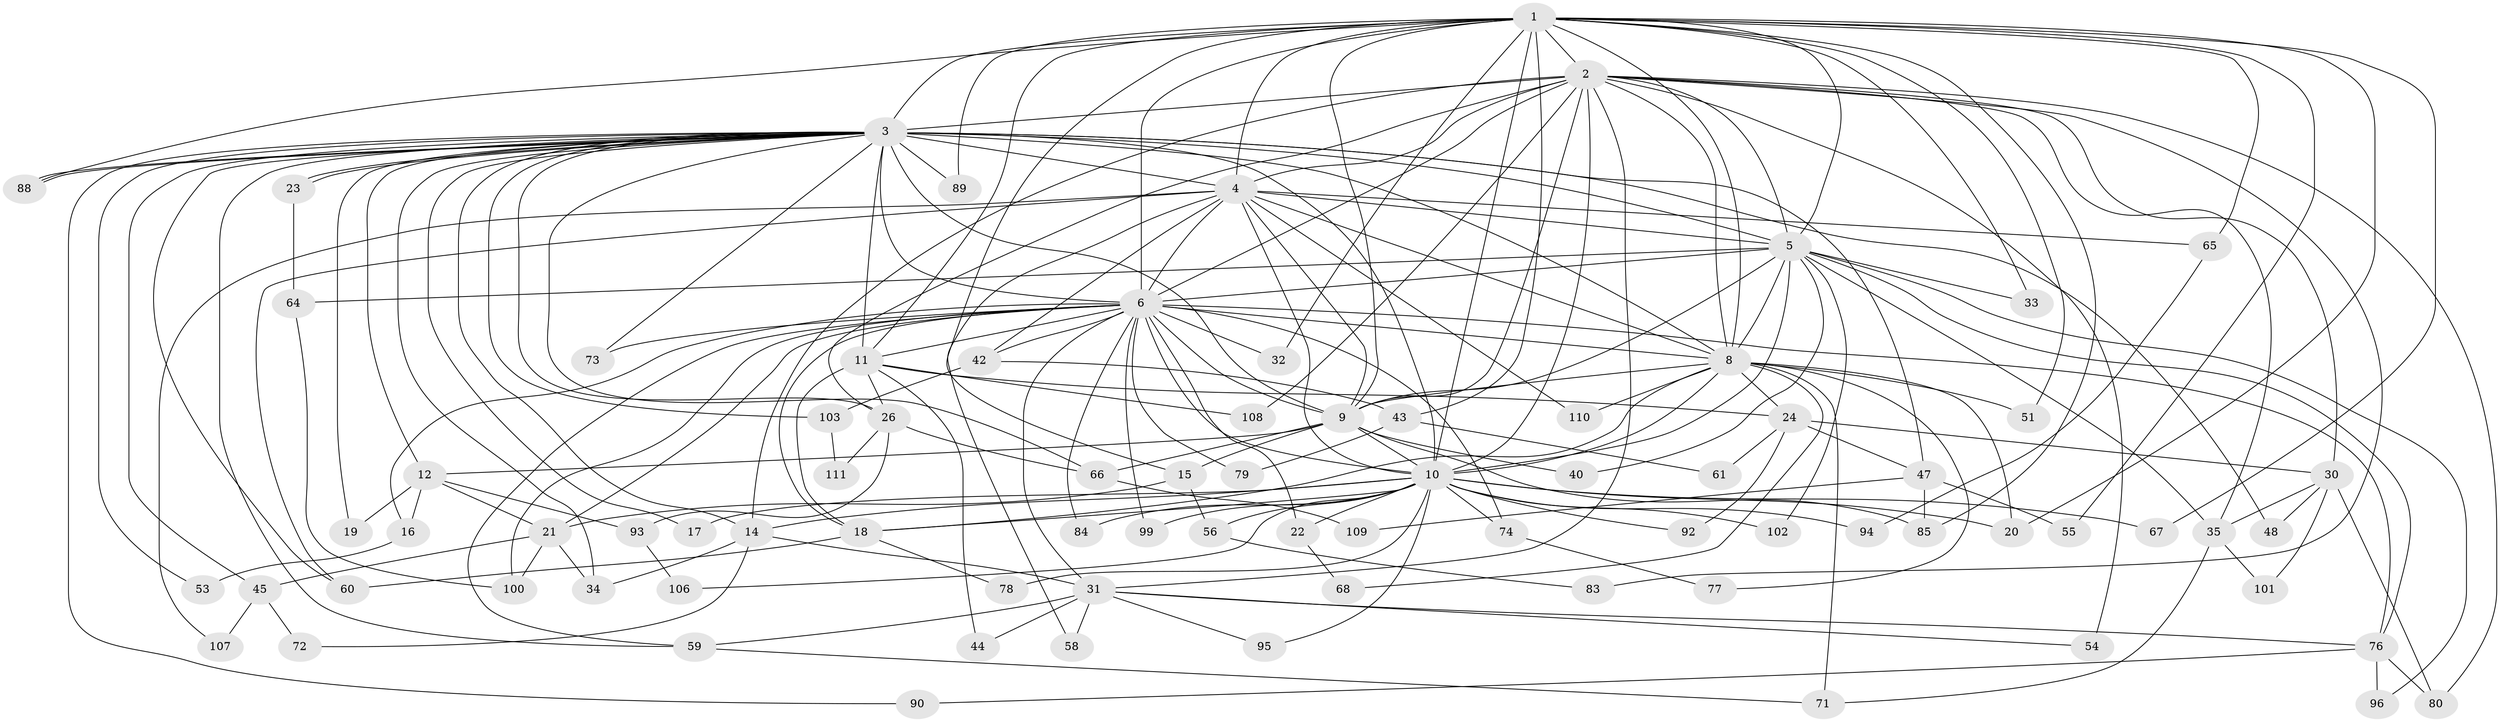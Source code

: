 // original degree distribution, {23: 0.009009009009009009, 19: 0.009009009009009009, 25: 0.009009009009009009, 15: 0.018018018018018018, 17: 0.009009009009009009, 28: 0.009009009009009009, 18: 0.009009009009009009, 16: 0.009009009009009009, 26: 0.009009009009009009, 8: 0.009009009009009009, 6: 0.06306306306306306, 3: 0.23423423423423423, 4: 0.10810810810810811, 2: 0.4774774774774775, 5: 0.018018018018018018}
// Generated by graph-tools (version 1.1) at 2025/41/03/06/25 10:41:41]
// undirected, 81 vertices, 199 edges
graph export_dot {
graph [start="1"]
  node [color=gray90,style=filled];
  1 [super="+98"];
  2 [super="+39"];
  3 [super="+7"];
  4 [super="+49"];
  5 [super="+41"];
  6 [super="+13"];
  8 [super="+27"];
  9 [super="+29"];
  10 [super="+57"];
  11 [super="+62"];
  12;
  14 [super="+28"];
  15 [super="+87"];
  16;
  17;
  18 [super="+46"];
  19;
  20 [super="+25"];
  21;
  22 [super="+38"];
  23;
  24;
  26 [super="+36"];
  30;
  31 [super="+52"];
  32 [super="+70"];
  33;
  34 [super="+37"];
  35 [super="+50"];
  40;
  42;
  43 [super="+105"];
  44;
  45;
  47 [super="+82"];
  48;
  51;
  53;
  54;
  55;
  56;
  58;
  59 [super="+63"];
  60 [super="+97"];
  61;
  64;
  65;
  66 [super="+69"];
  67;
  68;
  71 [super="+75"];
  72;
  73;
  74;
  76 [super="+81"];
  77;
  78;
  79;
  80 [super="+91"];
  83;
  84;
  85 [super="+86"];
  88;
  89;
  90;
  92;
  93;
  94;
  95;
  96;
  99;
  100 [super="+104"];
  101;
  102;
  103;
  106;
  107;
  108;
  109;
  110;
  111;
  1 -- 2;
  1 -- 3 [weight=2];
  1 -- 4;
  1 -- 5;
  1 -- 6;
  1 -- 8;
  1 -- 9;
  1 -- 10;
  1 -- 11;
  1 -- 15;
  1 -- 32;
  1 -- 33;
  1 -- 43 [weight=2];
  1 -- 51;
  1 -- 55;
  1 -- 65;
  1 -- 67;
  1 -- 85;
  1 -- 89;
  1 -- 88;
  1 -- 20;
  2 -- 3 [weight=2];
  2 -- 4;
  2 -- 5;
  2 -- 6;
  2 -- 8;
  2 -- 9 [weight=2];
  2 -- 10 [weight=2];
  2 -- 14;
  2 -- 26;
  2 -- 30;
  2 -- 31;
  2 -- 35;
  2 -- 54;
  2 -- 80;
  2 -- 108;
  2 -- 83;
  3 -- 4 [weight=2];
  3 -- 5 [weight=2];
  3 -- 6 [weight=3];
  3 -- 8 [weight=3];
  3 -- 9 [weight=2];
  3 -- 10 [weight=2];
  3 -- 12;
  3 -- 19;
  3 -- 23;
  3 -- 23;
  3 -- 45;
  3 -- 47 [weight=2];
  3 -- 48;
  3 -- 53;
  3 -- 66;
  3 -- 73;
  3 -- 88;
  3 -- 88;
  3 -- 89;
  3 -- 90;
  3 -- 11;
  3 -- 17;
  3 -- 103;
  3 -- 60;
  3 -- 14;
  3 -- 34;
  3 -- 26;
  3 -- 59;
  4 -- 5 [weight=2];
  4 -- 6;
  4 -- 8;
  4 -- 9;
  4 -- 10;
  4 -- 42;
  4 -- 58;
  4 -- 65;
  4 -- 107;
  4 -- 110;
  4 -- 60;
  5 -- 6 [weight=2];
  5 -- 8;
  5 -- 9;
  5 -- 10;
  5 -- 33;
  5 -- 35;
  5 -- 40;
  5 -- 64;
  5 -- 96;
  5 -- 76;
  5 -- 102;
  6 -- 8;
  6 -- 9;
  6 -- 10;
  6 -- 16;
  6 -- 18;
  6 -- 21;
  6 -- 22 [weight=2];
  6 -- 32 [weight=2];
  6 -- 42;
  6 -- 73;
  6 -- 74;
  6 -- 76;
  6 -- 79;
  6 -- 84;
  6 -- 99;
  6 -- 100;
  6 -- 59;
  6 -- 11;
  6 -- 31;
  8 -- 9;
  8 -- 10;
  8 -- 20;
  8 -- 24;
  8 -- 68;
  8 -- 77;
  8 -- 110;
  8 -- 51;
  8 -- 18;
  8 -- 71;
  9 -- 10;
  9 -- 12;
  9 -- 15;
  9 -- 40;
  9 -- 66;
  9 -- 85;
  10 -- 14;
  10 -- 17;
  10 -- 20;
  10 -- 22;
  10 -- 56;
  10 -- 67;
  10 -- 74;
  10 -- 78;
  10 -- 84;
  10 -- 92;
  10 -- 94;
  10 -- 95;
  10 -- 99;
  10 -- 102;
  10 -- 106;
  10 -- 18;
  11 -- 18;
  11 -- 24;
  11 -- 26;
  11 -- 44;
  11 -- 108;
  12 -- 16;
  12 -- 19;
  12 -- 21;
  12 -- 93;
  14 -- 34;
  14 -- 72;
  14 -- 31;
  15 -- 56;
  15 -- 21;
  16 -- 53;
  18 -- 60;
  18 -- 78;
  21 -- 34;
  21 -- 45;
  21 -- 100;
  22 -- 68;
  23 -- 64;
  24 -- 30;
  24 -- 61;
  24 -- 92;
  24 -- 47;
  26 -- 93;
  26 -- 66;
  26 -- 111;
  30 -- 48;
  30 -- 80;
  30 -- 101;
  30 -- 35;
  31 -- 44;
  31 -- 58;
  31 -- 59;
  31 -- 54;
  31 -- 76;
  31 -- 95;
  35 -- 71;
  35 -- 101;
  42 -- 43;
  42 -- 103;
  43 -- 61;
  43 -- 79;
  45 -- 72;
  45 -- 107;
  47 -- 55;
  47 -- 109;
  47 -- 85;
  56 -- 83;
  59 -- 71;
  64 -- 100;
  65 -- 94;
  66 -- 109;
  74 -- 77;
  76 -- 96;
  76 -- 90;
  76 -- 80;
  93 -- 106;
  103 -- 111;
}
